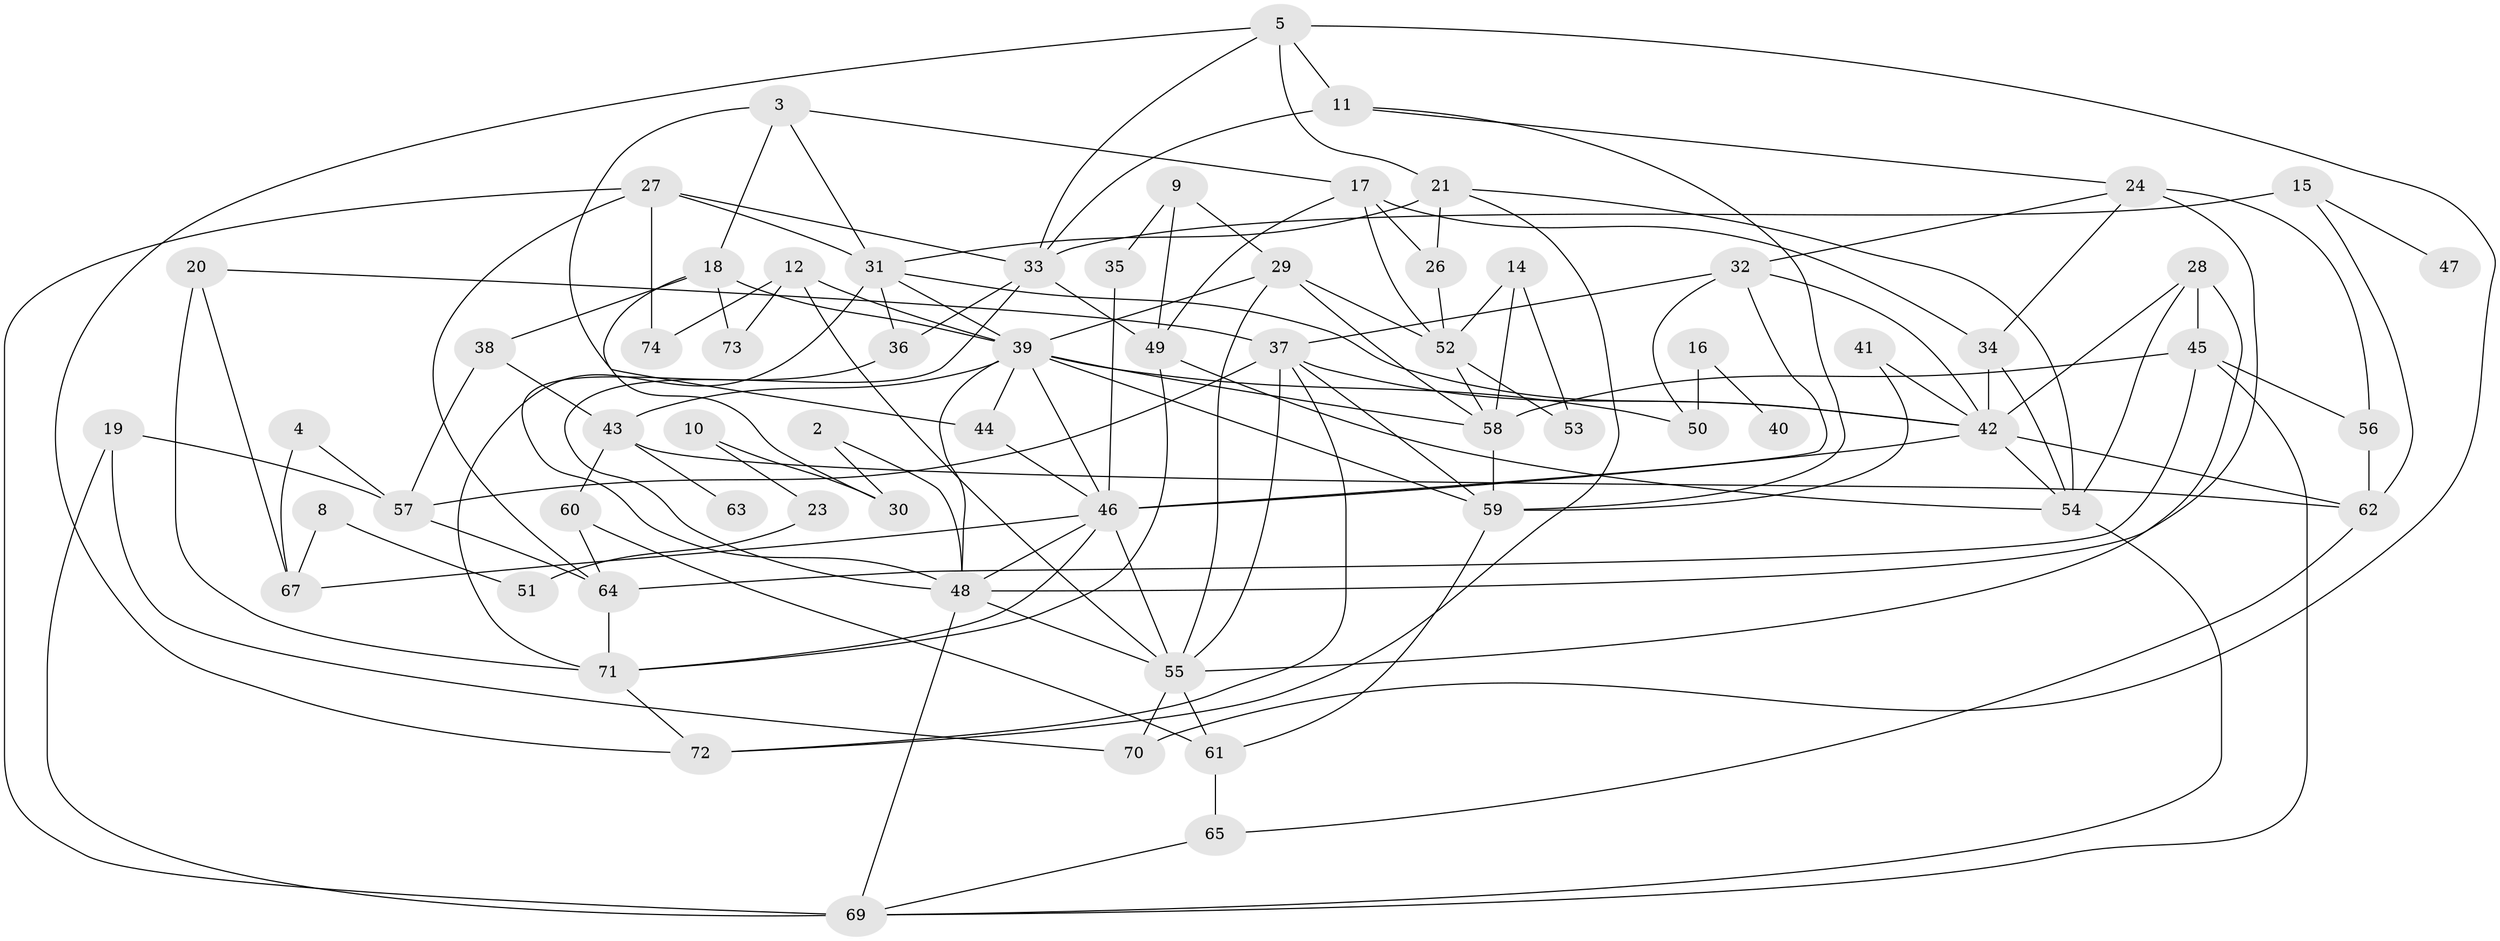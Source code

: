 // original degree distribution, {0: 0.05442176870748299, 2: 0.21768707482993196, 5: 0.11564625850340136, 1: 0.14965986394557823, 4: 0.17687074829931973, 6: 0.08163265306122448, 3: 0.19047619047619047, 7: 0.006802721088435374, 8: 0.006802721088435374}
// Generated by graph-tools (version 1.1) at 2025/35/03/04/25 23:35:54]
// undirected, 66 vertices, 138 edges
graph export_dot {
  node [color=gray90,style=filled];
  2;
  3;
  4;
  5;
  8;
  9;
  10;
  11;
  12;
  14;
  15;
  16;
  17;
  18;
  19;
  20;
  21;
  23;
  24;
  26;
  27;
  28;
  29;
  30;
  31;
  32;
  33;
  34;
  35;
  36;
  37;
  38;
  39;
  40;
  41;
  42;
  43;
  44;
  45;
  46;
  47;
  48;
  49;
  50;
  51;
  52;
  53;
  54;
  55;
  56;
  57;
  58;
  59;
  60;
  61;
  62;
  63;
  64;
  65;
  67;
  69;
  70;
  71;
  72;
  73;
  74;
  2 -- 30 [weight=1.0];
  2 -- 48 [weight=1.0];
  3 -- 17 [weight=1.0];
  3 -- 18 [weight=1.0];
  3 -- 31 [weight=1.0];
  3 -- 44 [weight=1.0];
  4 -- 57 [weight=1.0];
  4 -- 67 [weight=1.0];
  5 -- 11 [weight=1.0];
  5 -- 21 [weight=1.0];
  5 -- 33 [weight=1.0];
  5 -- 70 [weight=1.0];
  5 -- 72 [weight=1.0];
  8 -- 51 [weight=1.0];
  8 -- 67 [weight=1.0];
  9 -- 29 [weight=1.0];
  9 -- 35 [weight=1.0];
  9 -- 49 [weight=2.0];
  10 -- 23 [weight=1.0];
  10 -- 30 [weight=1.0];
  11 -- 24 [weight=1.0];
  11 -- 33 [weight=2.0];
  11 -- 59 [weight=1.0];
  12 -- 39 [weight=1.0];
  12 -- 55 [weight=1.0];
  12 -- 73 [weight=1.0];
  12 -- 74 [weight=1.0];
  14 -- 52 [weight=1.0];
  14 -- 53 [weight=1.0];
  14 -- 58 [weight=1.0];
  15 -- 33 [weight=2.0];
  15 -- 47 [weight=1.0];
  15 -- 62 [weight=1.0];
  16 -- 40 [weight=1.0];
  16 -- 50 [weight=1.0];
  17 -- 26 [weight=1.0];
  17 -- 34 [weight=1.0];
  17 -- 49 [weight=1.0];
  17 -- 52 [weight=1.0];
  18 -- 30 [weight=1.0];
  18 -- 38 [weight=1.0];
  18 -- 39 [weight=1.0];
  18 -- 73 [weight=1.0];
  19 -- 57 [weight=1.0];
  19 -- 69 [weight=1.0];
  19 -- 70 [weight=1.0];
  20 -- 37 [weight=1.0];
  20 -- 67 [weight=1.0];
  20 -- 71 [weight=2.0];
  21 -- 26 [weight=1.0];
  21 -- 31 [weight=1.0];
  21 -- 54 [weight=1.0];
  21 -- 72 [weight=1.0];
  23 -- 51 [weight=1.0];
  24 -- 32 [weight=1.0];
  24 -- 34 [weight=1.0];
  24 -- 48 [weight=1.0];
  24 -- 56 [weight=1.0];
  26 -- 52 [weight=1.0];
  27 -- 31 [weight=2.0];
  27 -- 33 [weight=1.0];
  27 -- 64 [weight=1.0];
  27 -- 69 [weight=2.0];
  27 -- 74 [weight=1.0];
  28 -- 42 [weight=1.0];
  28 -- 45 [weight=1.0];
  28 -- 54 [weight=1.0];
  28 -- 55 [weight=1.0];
  29 -- 39 [weight=1.0];
  29 -- 52 [weight=1.0];
  29 -- 55 [weight=1.0];
  29 -- 58 [weight=1.0];
  31 -- 36 [weight=1.0];
  31 -- 39 [weight=1.0];
  31 -- 42 [weight=1.0];
  31 -- 71 [weight=2.0];
  32 -- 37 [weight=1.0];
  32 -- 42 [weight=1.0];
  32 -- 46 [weight=1.0];
  32 -- 50 [weight=1.0];
  33 -- 36 [weight=1.0];
  33 -- 48 [weight=1.0];
  33 -- 49 [weight=1.0];
  34 -- 42 [weight=1.0];
  34 -- 54 [weight=1.0];
  35 -- 46 [weight=1.0];
  36 -- 48 [weight=1.0];
  37 -- 42 [weight=1.0];
  37 -- 55 [weight=1.0];
  37 -- 57 [weight=1.0];
  37 -- 59 [weight=1.0];
  37 -- 72 [weight=1.0];
  38 -- 43 [weight=1.0];
  38 -- 57 [weight=1.0];
  39 -- 43 [weight=1.0];
  39 -- 44 [weight=1.0];
  39 -- 46 [weight=1.0];
  39 -- 48 [weight=1.0];
  39 -- 50 [weight=1.0];
  39 -- 58 [weight=1.0];
  39 -- 59 [weight=1.0];
  41 -- 42 [weight=1.0];
  41 -- 59 [weight=1.0];
  42 -- 46 [weight=1.0];
  42 -- 54 [weight=1.0];
  42 -- 62 [weight=2.0];
  43 -- 60 [weight=1.0];
  43 -- 62 [weight=1.0];
  43 -- 63 [weight=1.0];
  44 -- 46 [weight=1.0];
  45 -- 56 [weight=1.0];
  45 -- 58 [weight=1.0];
  45 -- 64 [weight=1.0];
  45 -- 69 [weight=1.0];
  46 -- 48 [weight=1.0];
  46 -- 55 [weight=1.0];
  46 -- 67 [weight=1.0];
  46 -- 71 [weight=2.0];
  48 -- 55 [weight=2.0];
  48 -- 69 [weight=1.0];
  49 -- 54 [weight=1.0];
  49 -- 71 [weight=1.0];
  52 -- 53 [weight=1.0];
  52 -- 58 [weight=1.0];
  54 -- 69 [weight=1.0];
  55 -- 61 [weight=1.0];
  55 -- 70 [weight=1.0];
  56 -- 62 [weight=1.0];
  57 -- 64 [weight=1.0];
  58 -- 59 [weight=2.0];
  59 -- 61 [weight=1.0];
  60 -- 61 [weight=1.0];
  60 -- 64 [weight=1.0];
  61 -- 65 [weight=1.0];
  62 -- 65 [weight=1.0];
  64 -- 71 [weight=1.0];
  65 -- 69 [weight=1.0];
  71 -- 72 [weight=1.0];
}
